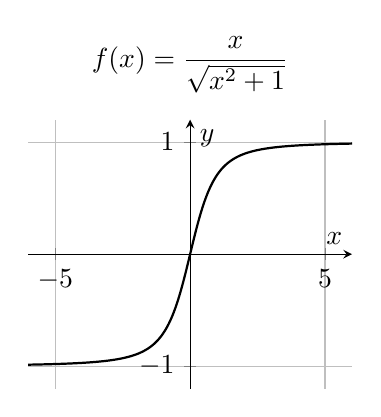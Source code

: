 \begin{tikzpicture}
  \begin{axis}[
    title={$f(x)=\dfrac{x}{\sqrt{x^2+1}}$},
    grid=major,
    axis lines = middle,
    ymax=1.2,
    ymin=-1.2,
    xlabel={$x$},
    ylabel={$y$},
    scale=.6
  ]
  \addplot[domain=-6:6, samples=400, thick] {x/sqrt(x^2+1)};
  \end{axis}
\end{tikzpicture}